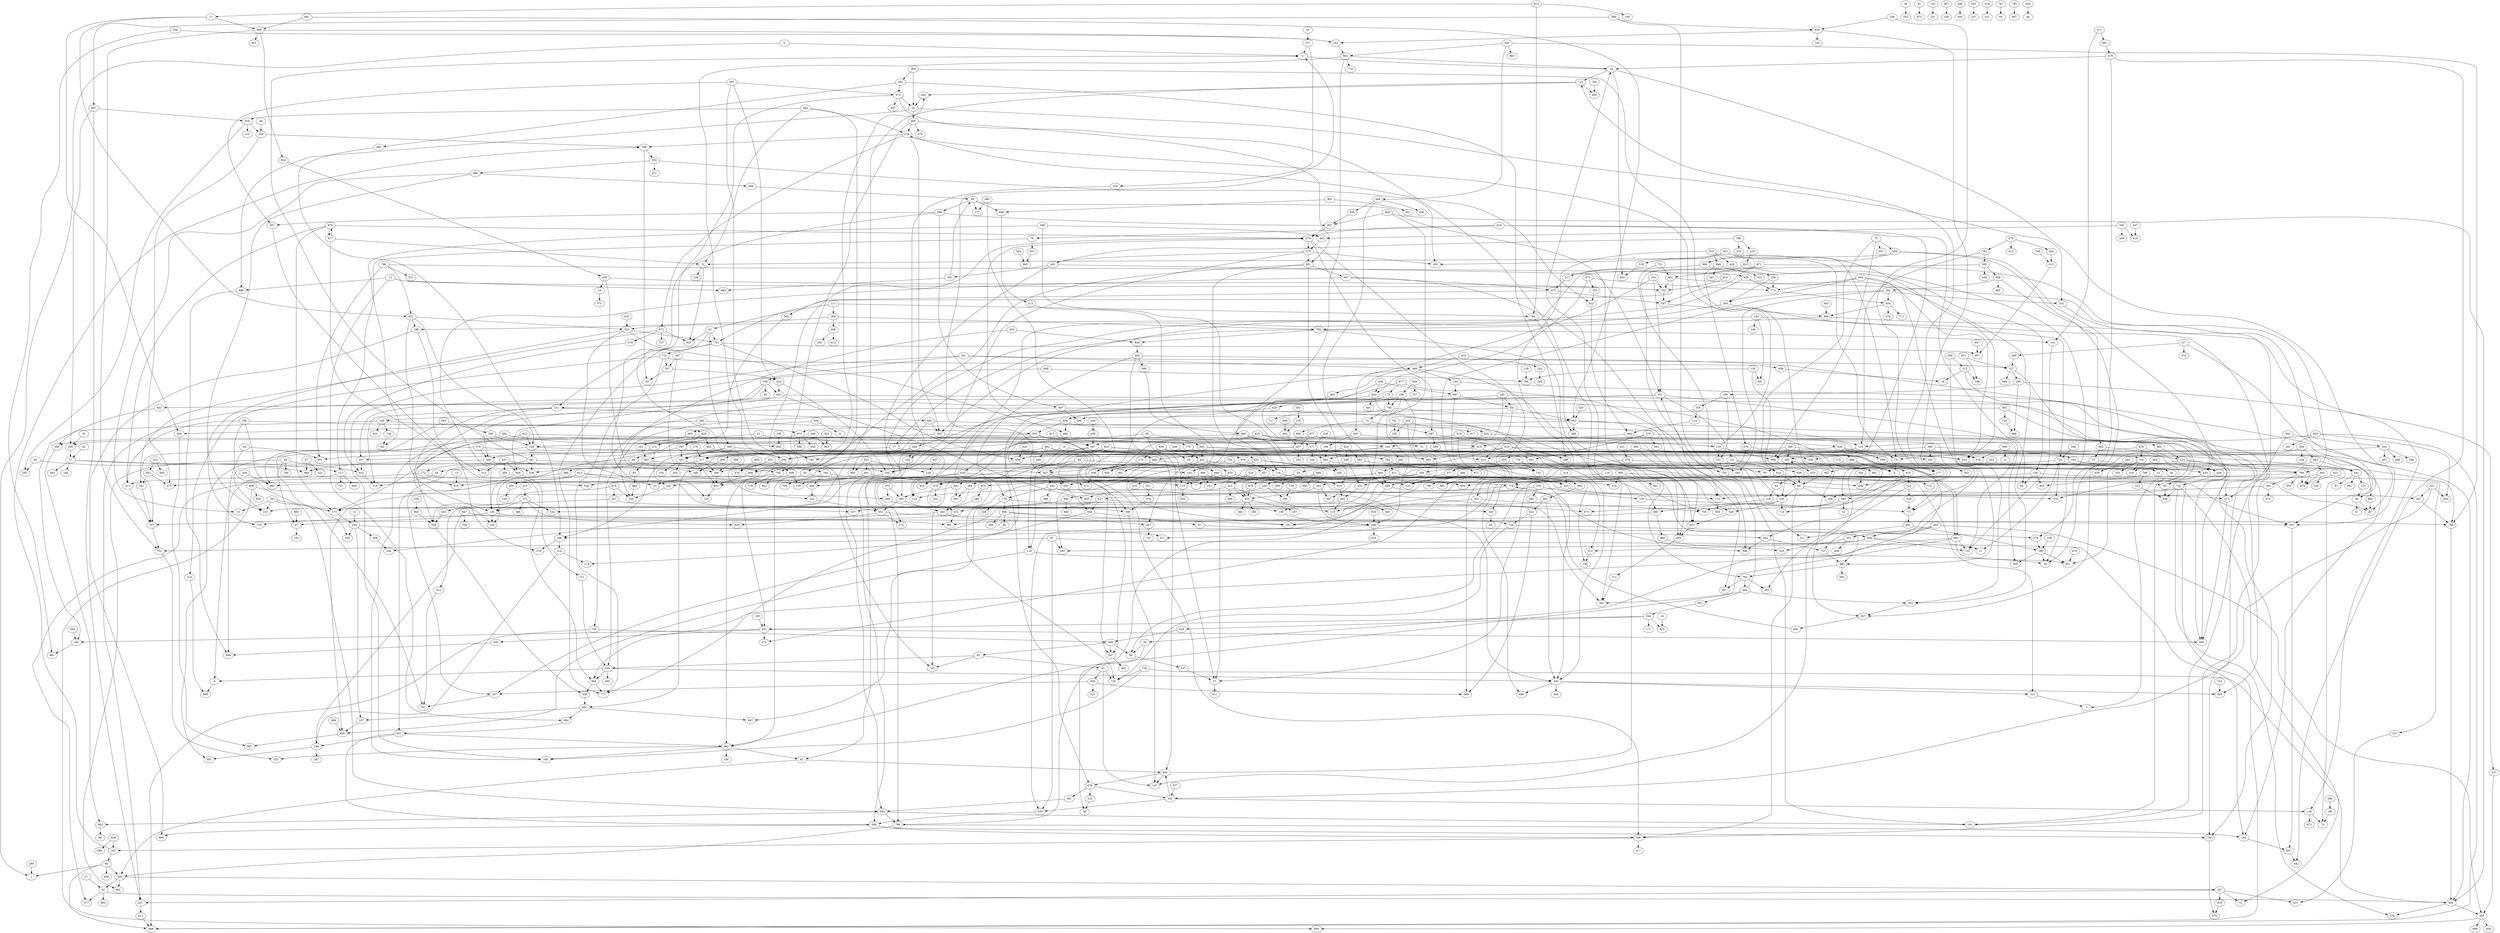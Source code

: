 digraph cfg {
0 -> { 1 2 }
2 -> { 24 }
8 -> { 668 }
12 -> { 755 }
12 -> { 880 }
12 -> { 904 }
12 -> { 996 }
13 -> { 816 }
14 -> { 476 }
14 -> { 869 }
14 -> { 762 }
14 -> { 483 }
16 -> { 815 }
17 -> { 609 }
17 -> { 406 }
17 -> { 615 }
19 -> { 575 }
20 -> { 7 }
21 -> { 172 }
21 -> { 57 }
24 -> { 832 }
24 -> { 824 }
24 -> { 122 }
26 -> { 353 }
27 -> { 42 }
31 -> { 410 }
32 -> { 120 }
32 -> { 825 }
35 -> { 259 }
37 -> { 797 }
37 -> { 28 }
39 -> { 90 }
39 -> { 862 }
41 -> { 356 }
42 -> { 577 }
42 -> { 400 }
42 -> { 893 }
43 -> { 71 }
44 -> { 8 }
44 -> { 851 }
47 -> { 141 }
49 -> { 328 }
50 -> { 921 }
50 -> { 282 }
52 -> { 701 }
52 -> { 985 }
52 -> { 211 }
52 -> { 825 }
53 -> { 371 }
54 -> { 318 }
55 -> { 996 }
55 -> { 532 }
55 -> { 995 }
57 -> { 411 }
59 -> { 749 }
59 -> { 539 }
59 -> { 932 }
59 -> { 892 }
61 -> { 620 }
61 -> { 735 }
61 -> { 147 }
62 -> { 950 }
62 -> { 483 }
65 -> { 934 }
65 -> { 61 }
65 -> { 745 }
66 -> { 313 }
66 -> { 164 }
66 -> { 169 }
66 -> { 330 }
67 -> { 884 }
67 -> { 522 }
71 -> { 113 }
71 -> { 184 }
71 -> { 583 }
71 -> { 758 }
74 -> { 907 }
74 -> { 693 }
75 -> { 951 }
75 -> { 914 }
75 -> { 999 }
75 -> { 558 }
76 -> { 831 }
76 -> { 113 }
77 -> { 297 }
77 -> { 807 }
79 -> { 4 }
81 -> { 530 }
81 -> { 160 }
81 -> { 585 }
81 -> { 752 }
82 -> { 216 }
83 -> { 868 }
84 -> { 786 }
84 -> { 896 }
84 -> { 567 }
85 -> { 124 }
85 -> { 592 }
85 -> { 7 }
86 -> { 884 }
86 -> { 283 }
88 -> { 250 }
88 -> { 215 }
90 -> { 537 }
92 -> { 873 }
94 -> { 1 }
94 -> { 950 }
94 -> { 649 }
94 -> { 968 }
95 -> { 268 }
95 -> { 954 }
95 -> { 277 }
95 -> { 688 }
97 -> { 643 }
99 -> { 247 }
99 -> { 51 }
100 -> { 466 }
100 -> { 508 }
100 -> { 313 }
100 -> { 541 }
103 -> { 251 }
105 -> { 533 }
106 -> { 679 }
106 -> { 795 }
106 -> { 510 }
106 -> { 130 }
108 -> { 509 }
108 -> { 36 }
108 -> { 651 }
109 -> { 859 }
111 -> { 52 }
111 -> { 794 }
111 -> { 300 }
112 -> { 936 }
113 -> { 848 }
113 -> { 684 }
113 -> { 751 }
114 -> { 604 }
115 -> { 305 }
115 -> { 34 }
115 -> { 168 }
116 -> { 759 }
116 -> { 778 }
117 -> { 247 }
117 -> { 488 }
117 -> { 374 }
118 -> { 36 }
118 -> { 926 }
122 -> { 542 }
122 -> { 503 }
122 -> { 942 }
123 -> { 700 }
123 -> { 768 }
123 -> { 969 }
127 -> { 806 }
127 -> { 209 }
127 -> { 433 }
128 -> { 760 }
130 -> { 444 }
131 -> { 732 }
132 -> { 999 }
135 -> { 999 }
135 -> { 551 }
135 -> { 218 }
136 -> { 939 }
136 -> { 760 }
136 -> { 391 }
138 -> { 70 }
138 -> { 672 }
140 -> { 851 }
140 -> { 400 }
140 -> { 664 }
140 -> { 582 }
145 -> { 261 }
145 -> { 341 }
145 -> { 565 }
146 -> { 744 }
146 -> { 756 }
146 -> { 787 }
151 -> { 914 }
151 -> { 54 }
151 -> { 70 }
153 -> { 439 }
154 -> { 557 }
154 -> { 755 }
154 -> { 665 }
155 -> { 771 }
157 -> { 439 }
159 -> { 64 }
159 -> { 227 }
159 -> { 655 }
159 -> { 90 }
160 -> { 897 }
161 -> { 807 }
162 -> { 94 }
162 -> { 798 }
163 -> { 391 }
163 -> { 523 }
163 -> { 149 }
163 -> { 720 }
165 -> { 342 }
169 -> { 162 }
169 -> { 517 }
170 -> { 508 }
172 -> { 129 }
172 -> { 584 }
172 -> { 937 }
173 -> { 356 }
175 -> { 729 }
175 -> { 4 }
175 -> { 795 }
177 -> { 296 }
178 -> { 960 }
178 -> { 130 }
178 -> { 144 }
179 -> { 317 }
180 -> { 229 }
180 -> { 370 }
180 -> { 645 }
181 -> { 486 }
181 -> { 832 }
181 -> { 166 }
181 -> { 937 }
183 -> { 647 }
183 -> { 438 }
183 -> { 975 }
183 -> { 377 }
185 -> { 70 }
186 -> { 881 }
187 -> { 926 }
188 -> { 278 }
188 -> { 898 }
189 -> { 910 }
189 -> { 186 }
189 -> { 829 }
189 -> { 736 }
196 -> { 993 }
198 -> { 278 }
198 -> { 514 }
199 -> { 551 }
199 -> { 316 }
200 -> { 965 }
201 -> { 756 }
206 -> { 119 }
206 -> { 796 }
206 -> { 900 }
206 -> { 510 }
209 -> { 199 }
209 -> { 237 }
209 -> { 866 }
211 -> { 816 }
211 -> { 318 }
211 -> { 494 }
211 -> { 744 }
212 -> { 99 }
213 -> { 781 }
216 -> { 680 }
217 -> { 473 }
218 -> { 798 }
218 -> { 563 }
218 -> { 822 }
218 -> { 572 }
222 -> { 58 }
224 -> { 295 }
227 -> { 613 }
228 -> { 201 }
228 -> { 835 }
228 -> { 581 }
229 -> { 823 }
233 -> { 987 }
233 -> { 157 }
234 -> { 335 }
234 -> { 424 }
234 -> { 961 }
235 -> { 493 }
236 -> { 477 }
237 -> { 505 }
239 -> { 773 }
239 -> { 393 }
240 -> { 726 }
240 -> { 718 }
242 -> { 903 }
243 -> { 599 }
245 -> { 639 }
246 -> { 836 }
246 -> { 177 }
248 -> { 108 }
249 -> { 603 }
250 -> { 739 }
252 -> { 827 }
254 -> { 31 }
254 -> { 799 }
254 -> { 963 }
255 -> { 961 }
255 -> { 47 }
257 -> { 791 }
258 -> { 666 }
259 -> { 71 }
260 -> { 166 }
260 -> { 859 }
261 -> { 772 }
261 -> { 423 }
261 -> { 2 }
261 -> { 536 }
262 -> { 307 }
262 -> { 455 }
262 -> { 444 }
264 -> { 413 }
268 -> { 357 }
268 -> { 607 }
268 -> { 637 }
268 -> { 857 }
270 -> { 264 }
270 -> { 792 }
270 -> { 912 }
275 -> { 4 }
276 -> { 781 }
276 -> { 155 }
276 -> { 982 }
279 -> { 578 }
279 -> { 24 }
279 -> { 442 }
280 -> { 554 }
280 -> { 609 }
281 -> { 95 }
281 -> { 880 }
282 -> { 944 }
284 -> { 185 }
285 -> { 240 }
287 -> { 862 }
287 -> { 573 }
287 -> { 357 }
287 -> { 534 }
290 -> { 1 }
291 -> { 787 }
292 -> { 532 }
292 -> { 606 }
292 -> { 345 }
292 -> { 654 }
293 -> { 119 }
293 -> { 365 }
293 -> { 777 }
297 -> { 492 }
298 -> { 432 }
299 -> { 310 }
299 -> { 993 }
299 -> { 395 }
299 -> { 999 }
300 -> { 765 }
300 -> { 188 }
300 -> { 908 }
303 -> { 341 }
303 -> { 362 }
304 -> { 296 }
306 -> { 691 }
308 -> { 346 }
311 -> { 787 }
312 -> { 5 }
313 -> { 546 }
314 -> { 372 }
315 -> { 668 }
316 -> { 114 }
317 -> { 390 }
317 -> { 896 }
317 -> { 257 }
320 -> { 243 }
321 -> { 325 }
321 -> { 201 }
321 -> { 650 }
323 -> { 265 }
323 -> { 518 }
323 -> { 622 }
323 -> { 79 }
324 -> { 194 }
325 -> { 530 }
325 -> { 483 }
325 -> { 138 }
326 -> { 432 }
326 -> { 247 }
326 -> { 846 }
327 -> { 427 }
327 -> { 613 }
327 -> { 72 }
327 -> { 435 }
328 -> { 373 }
328 -> { 798 }
329 -> { 697 }
330 -> { 723 }
330 -> { 173 }
330 -> { 528 }
332 -> { 853 }
337 -> { 63 }
337 -> { 534 }
338 -> { 311 }
338 -> { 965 }
338 -> { 791 }
338 -> { 673 }
341 -> { 901 }
341 -> { 212 }
341 -> { 87 }
343 -> { 68 }
344 -> { 969 }
344 -> { 972 }
348 -> { 720 }
351 -> { 976 }
352 -> { 845 }
352 -> { 802 }
354 -> { 497 }
354 -> { 889 }
354 -> { 388 }
354 -> { 855 }
356 -> { 527 }
356 -> { 187 }
356 -> { 539 }
356 -> { 308 }
357 -> { 984 }
358 -> { 145 }
359 -> { 443 }
359 -> { 45 }
359 -> { 959 }
359 -> { 584 }
360 -> { 724 }
360 -> { 317 }
360 -> { 165 }
362 -> { 66 }
363 -> { 418 }
364 -> { 656 }
364 -> { 505 }
364 -> { 39 }
364 -> { 553 }
368 -> { 240 }
368 -> { 841 }
371 -> { 320 }
371 -> { 2 }
372 -> { 542 }
372 -> { 366 }
372 -> { 839 }
372 -> { 146 }
376 -> { 482 }
376 -> { 562 }
376 -> { 546 }
376 -> { 418 }
377 -> { 588 }
380 -> { 853 }
380 -> { 240 }
383 -> { 341 }
383 -> { 485 }
383 -> { 147 }
384 -> { 319 }
390 -> { 803 }
392 -> { 178 }
392 -> { 489 }
392 -> { 664 }
392 -> { 127 }
393 -> { 563 }
393 -> { 169 }
395 -> { 819 }
395 -> { 395 }
395 -> { 330 }
395 -> { 23 }
399 -> { 55 }
399 -> { 827 }
399 -> { 452 }
400 -> { 378 }
400 -> { 505 }
402 -> { 870 }
402 -> { 368 }
402 -> { 513 }
402 -> { 585 }
403 -> { 126 }
404 -> { 340 }
406 -> { 504 }
406 -> { 401 }
406 -> { 752 }
406 -> { 242 }
407 -> { 343 }
407 -> { 412 }
408 -> { 930 }
408 -> { 600 }
408 -> { 588 }
409 -> { 297 }
409 -> { 90 }
409 -> { 65 }
410 -> { 733 }
412 -> { 791 }
413 -> { 997 }
414 -> { 423 }
415 -> { 890 }
415 -> { 899 }
415 -> { 119 }
415 -> { 455 }
418 -> { 258 }
418 -> { 764 }
420 -> { 659 }
422 -> { 726 }
422 -> { 606 }
423 -> { 124 }
423 -> { 535 }
424 -> { 687 }
424 -> { 509 }
427 -> { 811 }
429 -> { 636 }
430 -> { 305 }
430 -> { 312 }
430 -> { 466 }
430 -> { 545 }
431 -> { 979 }
432 -> { 293 }
433 -> { 157 }
435 -> { 379 }
436 -> { 687 }
437 -> { 993 }
437 -> { 697 }
437 -> { 253 }
437 -> { 118 }
438 -> { 722 }
440 -> { 848 }
443 -> { 843 }
443 -> { 211 }
443 -> { 700 }
443 -> { 835 }
444 -> { 578 }
444 -> { 198 }
444 -> { 625 }
445 -> { 408 }
445 -> { 756 }
445 -> { 903 }
445 -> { 865 }
447 -> { 707 }
449 -> { 963 }
450 -> { 436 }
452 -> { 596 }
452 -> { 573 }
452 -> { 386 }
453 -> { 799 }
454 -> { 194 }
454 -> { 838 }
455 -> { 385 }
455 -> { 146 }
455 -> { 207 }
455 -> { 382 }
457 -> { 618 }
458 -> { 953 }
458 -> { 124 }
458 -> { 987 }
459 -> { 170 }
459 -> { 29 }
459 -> { 622 }
460 -> { 764 }
460 -> { 935 }
461 -> { 955 }
462 -> { 570 }
464 -> { 782 }
464 -> { 557 }
464 -> { 657 }
464 -> { 252 }
467 -> { 104 }
469 -> { 506 }
473 -> { 547 }
473 -> { 500 }
474 -> { 293 }
476 -> { 255 }
476 -> { 202 }
477 -> { 349 }
477 -> { 994 }
477 -> { 164 }
477 -> { 404 }
478 -> { 755 }
478 -> { 340 }
478 -> { 19 }
479 -> { 932 }
483 -> { 679 }
483 -> { 147 }
483 -> { 24 }
485 -> { 975 }
485 -> { 134 }
485 -> { 282 }
486 -> { 250 }
486 -> { 363 }
486 -> { 233 }
486 -> { 528 }
487 -> { 337 }
487 -> { 390 }
488 -> { 127 }
489 -> { 863 }
493 -> { 437 }
494 -> { 563 }
494 -> { 132 }
494 -> { 992 }
496 -> { 945 }
500 -> { 597 }
501 -> { 58 }
501 -> { 759 }
504 -> { 478 }
505 -> { 699 }
505 -> { 698 }
505 -> { 828 }
506 -> { 147 }
507 -> { 238 }
508 -> { 430 }
508 -> { 472 }
508 -> { 803 }
513 -> { 158 }
514 -> { 274 }
514 -> { 548 }
515 -> { 302 }
515 -> { 526 }
518 -> { 824 }
520 -> { 923 }
523 -> { 701 }
523 -> { 215 }
523 -> { 324 }
523 -> { 480 }
524 -> { 715 }
524 -> { 415 }
526 -> { 771 }
528 -> { 652 }
530 -> { 599 }
532 -> { 191 }
533 -> { 186 }
533 -> { 440 }
533 -> { 546 }
533 -> { 574 }
534 -> { 250 }
534 -> { 443 }
537 -> { 57 }
538 -> { 964 }
541 -> { 410 }
541 -> { 923 }
541 -> { 274 }
544 -> { 815 }
544 -> { 533 }
544 -> { 818 }
544 -> { 171 }
547 -> { 966 }
548 -> { 387 }
548 -> { 565 }
549 -> { 402 }
551 -> { 750 }
552 -> { 471 }
552 -> { 988 }
552 -> { 265 }
553 -> { 456 }
553 -> { 525 }
554 -> { 744 }
554 -> { 297 }
554 -> { 885 }
554 -> { 142 }
555 -> { 107 }
556 -> { 737 }
556 -> { 115 }
557 -> { 427 }
557 -> { 429 }
557 -> { 732 }
557 -> { 151 }
558 -> { 906 }
558 -> { 32 }
558 -> { 662 }
558 -> { 433 }
559 -> { 242 }
559 -> { 881 }
561 -> { 957 }
561 -> { 758 }
561 -> { 947 }
561 -> { 474 }
563 -> { 135 }
563 -> { 47 }
564 -> { 465 }
567 -> { 2 }
567 -> { 472 }
567 -> { 682 }
567 -> { 778 }
568 -> { 659 }
568 -> { 183 }
568 -> { 652 }
569 -> { 757 }
569 -> { 106 }
570 -> { 561 }
570 -> { 265 }
570 -> { 645 }
570 -> { 250 }
571 -> { 867 }
571 -> { 131 }
572 -> { 727 }
572 -> { 479 }
572 -> { 291 }
572 -> { 825 }
573 -> { 782 }
573 -> { 55 }
573 -> { 397 }
573 -> { 258 }
578 -> { 108 }
579 -> { 425 }
579 -> { 584 }
579 -> { 787 }
580 -> { 511 }
580 -> { 836 }
580 -> { 667 }
584 -> { 536 }
584 -> { 884 }
588 -> { 396 }
588 -> { 530 }
589 -> { 182 }
589 -> { 462 }
589 -> { 455 }
592 -> { 29 }
592 -> { 991 }
592 -> { 402 }
592 -> { 991 }
593 -> { 958 }
593 -> { 735 }
593 -> { 448 }
594 -> { 827 }
594 -> { 395 }
594 -> { 204 }
594 -> { 383 }
595 -> { 618 }
595 -> { 269 }
595 -> { 462 }
596 -> { 198 }
597 -> { 762 }
597 -> { 160 }
597 -> { 88 }
599 -> { 898 }
599 -> { 700 }
599 -> { 169 }
601 -> { 142 }
601 -> { 334 }
601 -> { 228 }
602 -> { 546 }
602 -> { 742 }
602 -> { 398 }
603 -> { 80 }
604 -> { 140 }
604 -> { 998 }
605 -> { 161 }
607 -> { 398 }
607 -> { 189 }
607 -> { 652 }
608 -> { 33 }
608 -> { 739 }
609 -> { 967 }
614 -> { 231 }
615 -> { 146 }
615 -> { 523 }
615 -> { 188 }
615 -> { 145 }
616 -> { 386 }
616 -> { 864 }
616 -> { 771 }
616 -> { 994 }
617 -> { 512 }
617 -> { 32 }
617 -> { 879 }
619 -> { 306 }
619 -> { 974 }
619 -> { 64 }
619 -> { 76 }
620 -> { 257 }
620 -> { 606 }
620 -> { 710 }
621 -> { 975 }
622 -> { 252 }
623 -> { 123 }
623 -> { 317 }
623 -> { 118 }
623 -> { 482 }
624 -> { 298 }
624 -> { 653 }
624 -> { 780 }
626 -> { 162 }
626 -> { 696 }
627 -> { 944 }
627 -> { 453 }
627 -> { 782 }
627 -> { 255 }
628 -> { 324 }
628 -> { 510 }
628 -> { 62 }
630 -> { 165 }
630 -> { 888 }
630 -> { 998 }
630 -> { 410 }
631 -> { 168 }
631 -> { 127 }
632 -> { 523 }
633 -> { 486 }
633 -> { 224 }
635 -> { 771 }
635 -> { 145 }
635 -> { 140 }
635 -> { 508 }
636 -> { 974 }
636 -> { 554 }
636 -> { 917 }
636 -> { 480 }
638 -> { 34 }
642 -> { 108 }
642 -> { 511 }
643 -> { 396 }
643 -> { 737 }
644 -> { 393 }
644 -> { 460 }
644 -> { 773 }
644 -> { 252 }
645 -> { 281 }
645 -> { 346 }
645 -> { 557 }
646 -> { 243 }
646 -> { 955 }
646 -> { 258 }
648 -> { 760 }
648 -> { 359 }
652 -> { 954 }
653 -> { 460 }
653 -> { 20 }
654 -> { 576 }
654 -> { 711 }
654 -> { 966 }
656 -> { 732 }
656 -> { 585 }
656 -> { 11 }
656 -> { 513 }
657 -> { 544 }
660 -> { 678 }
660 -> { 883 }
660 -> { 101 }
660 -> { 228 }
661 -> { 422 }
661 -> { 215 }
661 -> { 430 }
662 -> { 535 }
662 -> { 37 }
663 -> { 650 }
663 -> { 132 }
663 -> { 381 }
663 -> { 968 }
664 -> { 891 }
664 -> { 850 }
664 -> { 296 }
664 -> { 567 }
665 -> { 5 }
665 -> { 196 }
665 -> { 862 }
666 -> { 803 }
667 -> { 919 }
667 -> { 427 }
667 -> { 259 }
673 -> { 598 }
673 -> { 687 }
673 -> { 259 }
673 -> { 854 }
674 -> { 799 }
674 -> { 407 }
674 -> { 194 }
676 -> { 343 }
676 -> { 622 }
677 -> { 750 }
677 -> { 646 }
677 -> { 175 }
678 -> { 455 }
679 -> { 222 }
679 -> { 461 }
679 -> { 325 }
680 -> { 781 }
680 -> { 860 }
681 -> { 99 }
681 -> { 755 }
681 -> { 701 }
682 -> { 430 }
682 -> { 288 }
682 -> { 178 }
683 -> { 218 }
683 -> { 50 }
683 -> { 919 }
683 -> { 32 }
686 -> { 926 }
686 -> { 425 }
686 -> { 101 }
686 -> { 112 }
687 -> { 745 }
687 -> { 317 }
687 -> { 763 }
687 -> { 306 }
688 -> { 213 }
689 -> { 926 }
694 -> { 186 }
697 -> { 904 }
697 -> { 647 }
697 -> { 187 }
700 -> { 379 }
701 -> { 997 }
701 -> { 777 }
701 -> { 659 }
701 -> { 770 }
703 -> { 822 }
713 -> { 782 }
715 -> { 952 }
716 -> { 476 }
716 -> { 416 }
716 -> { 312 }
716 -> { 423 }
720 -> { 11 }
720 -> { 142 }
720 -> { 535 }
721 -> { 934 }
722 -> { 378 }
722 -> { 112 }
722 -> { 439 }
722 -> { 72 }
724 -> { 319 }
724 -> { 355 }
724 -> { 639 }
724 -> { 651 }
726 -> { 656 }
726 -> { 735 }
728 -> { 735 }
728 -> { 400 }
728 -> { 166 }
729 -> { 968 }
729 -> { 409 }
731 -> { 330 }
731 -> { 681 }
736 -> { 182 }
737 -> { 460 }
738 -> { 581 }
740 -> { 503 }
741 -> { 335 }
742 -> { 866 }
743 -> { 305 }
750 -> { 191 }
752 -> { 531 }
754 -> { 957 }
754 -> { 715 }
754 -> { 508 }
754 -> { 971 }
755 -> { 547 }
756 -> { 400 }
758 -> { 942 }
758 -> { 577 }
758 -> { 463 }
758 -> { 730 }
762 -> { 784 }
762 -> { 203 }
762 -> { 102 }
763 -> { 574 }
763 -> { 345 }
763 -> { 911 }
764 -> { 302 }
764 -> { 464 }
764 -> { 361 }
765 -> { 131 }
765 -> { 680 }
765 -> { 77 }
765 -> { 838 }
766 -> { 655 }
766 -> { 153 }
767 -> { 60 }
768 -> { 975 }
768 -> { 833 }
768 -> { 778 }
768 -> { 344 }
769 -> { 413 }
770 -> { 315 }
770 -> { 337 }
770 -> { 638 }
770 -> { 777 }
771 -> { 642 }
772 -> { 540 }
772 -> { 311 }
773 -> { 654 }
775 -> { 601 }
778 -> { 627 }
779 -> { 307 }
779 -> { 733 }
779 -> { 756 }
783 -> { 15 }
783 -> { 955 }
783 -> { 173 }
783 -> { 215 }
784 -> { 705 }
784 -> { 474 }
784 -> { 846 }
785 -> { 887 }
786 -> { 950 }
786 -> { 160 }
787 -> { 752 }
788 -> { 375 }
788 -> { 615 }
788 -> { 851 }
788 -> { 928 }
792 -> { 132 }
792 -> { 593 }
794 -> { 289 }
795 -> { 923 }
795 -> { 74 }
795 -> { 717 }
798 -> { 552 }
798 -> { 63 }
799 -> { 329 }
800 -> { 47 }
801 -> { 688 }
801 -> { 421 }
802 -> { 291 }
802 -> { 373 }
803 -> { 129 }
807 -> { 797 }
807 -> { 83 }
807 -> { 536 }
808 -> { 493 }
809 -> { 699 }
809 -> { 469 }
809 -> { 856 }
810 -> { 755 }
811 -> { 968 }
812 -> { 249 }
812 -> { 775 }
812 -> { 145 }
813 -> { 33 }
813 -> { 973 }
813 -> { 403 }
813 -> { 373 }
814 -> { 430 }
814 -> { 527 }
814 -> { 173 }
814 -> { 630 }
817 -> { 687 }
818 -> { 409 }
819 -> { 57 }
819 -> { 157 }
822 -> { 604 }
823 -> { 217 }
823 -> { 36 }
827 -> { 830 }
829 -> { 962 }
829 -> { 597 }
829 -> { 161 }
830 -> { 778 }
831 -> { 465 }
832 -> { 897 }
834 -> { 48 }
836 -> { 242 }
836 -> { 759 }
836 -> { 725 }
837 -> { 512 }
837 -> { 959 }
837 -> { 294 }
837 -> { 567 }
838 -> { 392 }
843 -> { 249 }
844 -> { 358 }
844 -> { 965 }
846 -> { 332 }
847 -> { 548 }
847 -> { 708 }
847 -> { 961 }
849 -> { 159 }
849 -> { 267 }
849 -> { 239 }
849 -> { 676 }
852 -> { 841 }
852 -> { 380 }
853 -> { 832 }
853 -> { 272 }
853 -> { 839 }
855 -> { 886 }
855 -> { 691 }
857 -> { 974 }
859 -> { 780 }
860 -> { 525 }
861 -> { 923 }
861 -> { 406 }
862 -> { 62 }
862 -> { 166 }
862 -> { 336 }
862 -> { 531 }
863 -> { 135 }
863 -> { 57 }
863 -> { 477 }
863 -> { 145 }
864 -> { 588 }
864 -> { 228 }
864 -> { 158 }
867 -> { 279 }
868 -> { 194 }
869 -> { 247 }
870 -> { 852 }
870 -> { 423 }
871 -> { 112 }
871 -> { 768 }
871 -> { 681 }
871 -> { 547 }
874 -> { 773 }
874 -> { 953 }
874 -> { 703 }
875 -> { 469 }
875 -> { 380 }
876 -> { 651 }
877 -> { 437 }
877 -> { 628 }
877 -> { 112 }
878 -> { 724 }
878 -> { 438 }
878 -> { 79 }
879 -> { 617 }
879 -> { 311 }
879 -> { 173 }
879 -> { 974 }
882 -> { 664 }
882 -> { 198 }
882 -> { 506 }
882 -> { 446 }
885 -> { 123 }
886 -> { 816 }
888 -> { 4 }
888 -> { 918 }
890 -> { 940 }
890 -> { 637 }
895 -> { 516 }
895 -> { 968 }
895 -> { 491 }
896 -> { 66 }
896 -> { 7 }
896 -> { 272 }
897 -> { 442 }
900 -> { 661 }
902 -> { 354 }
902 -> { 313 }
903 -> { 258 }
903 -> { 24 }
903 -> { 776 }
903 -> { 716 }
904 -> { 921 }
906 -> { 217 }
906 -> { 322 }
907 -> { 954 }
907 -> { 560 }
908 -> { 205 }
908 -> { 612 }
909 -> { 470 }
911 -> { 695 }
911 -> { 832 }
911 -> { 262 }
911 -> { 516 }
913 -> { 794 }
913 -> { 193 }
913 -> { 17 }
914 -> { 66 }
914 -> { 970 }
914 -> { 712 }
915 -> { 804 }
915 -> { 849 }
915 -> { 428 }
915 -> { 79 }
918 -> { 965 }
918 -> { 723 }
918 -> { 515 }
918 -> { 643 }
919 -> { 328 }
919 -> { 283 }
919 -> { 110 }
920 -> { 444 }
921 -> { 599 }
921 -> { 548 }
921 -> { 862 }
922 -> { 992 }
922 -> { 853 }
922 -> { 941 }
922 -> { 238 }
923 -> { 191 }
923 -> { 361 }
923 -> { 673 }
923 -> { 289 }
926 -> { 967 }
927 -> { 997 }
928 -> { 380 }
928 -> { 773 }
928 -> { 622 }
929 -> { 444 }
929 -> { 857 }
929 -> { 400 }
930 -> { 857 }
931 -> { 235 }
932 -> { 318 }
933 -> { 390 }
933 -> { 745 }
933 -> { 470 }
933 -> { 608 }
934 -> { 430 }
934 -> { 8 }
934 -> { 984 }
934 -> { 495 }
937 -> { 932 }
939 -> { 82 }
939 -> { 66 }
939 -> { 656 }
941 -> { 715 }
941 -> { 33 }
941 -> { 540 }
941 -> { 804 }
942 -> { 55 }
943 -> { 966 }
944 -> { 97 }
944 -> { 257 }
947 -> { 146 }
947 -> { 396 }
947 -> { 473 }
949 -> { 95 }
950 -> { 42 }
950 -> { 327 }
950 -> { 892 }
953 -> { 386 }
953 -> { 641 }
953 -> { 447 }
954 -> { 713 }
955 -> { 191 }
955 -> { 603 }
955 -> { 786 }
956 -> { 605 }
956 -> { 9 }
958 -> { 292 }
958 -> { 685 }
958 -> { 36 }
959 -> { 721 }
959 -> { 146 }
960 -> { 781 }
960 -> { 369 }
960 -> { 447 }
960 -> { 46 }
962 -> { 332 }
964 -> { 799 }
966 -> { 138 }
966 -> { 765 }
969 -> { 759 }
969 -> { 973 }
969 -> { 22 }
969 -> { 122 }
970 -> { 285 }
971 -> { 481 }
974 -> { 570 }
974 -> { 533 }
974 -> { 907 }
974 -> { 733 }
976 -> { 506 }
977 -> { 325 }
978 -> { 716 }
979 -> { 433 }
979 -> { 508 }
980 -> { 169 }
980 -> { 277 }
984 -> { 329 }
984 -> { 777 }
985 -> { 762 }
985 -> { 978 }
985 -> { 803 }
985 -> { 282 }
987 -> { 934 }
987 -> { 501 }
987 -> { 541 }
988 -> { 15 }
988 -> { 949 }
988 -> { 718 }
989 -> { 390 }
990 -> { 6 }
990 -> { 310 }
991 -> { 786 }
991 -> { 984 }
991 -> { 651 }
991 -> { 732 }
993 -> { 433 }
993 -> { 334 }
993 -> { 666 }
995 -> { 561 }
995 -> { 218 }
995 -> { 670 }
995 -> { 780 }
996 -> { 848 }
998 -> { 177 }
999 -> { 768 }
999 -> { 326 }
}
